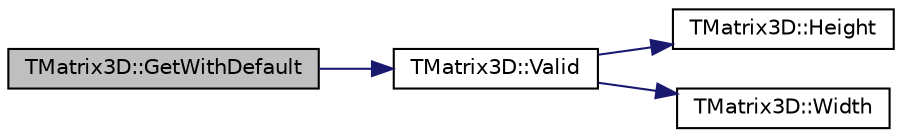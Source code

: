 digraph "TMatrix3D::GetWithDefault"
{
 // LATEX_PDF_SIZE
  edge [fontname="Helvetica",fontsize="10",labelfontname="Helvetica",labelfontsize="10"];
  node [fontname="Helvetica",fontsize="10",shape=record];
  rankdir="LR";
  Node1 [label="TMatrix3D::GetWithDefault",height=0.2,width=0.4,color="black", fillcolor="grey75", style="filled", fontcolor="black",tooltip=" "];
  Node1 -> Node2 [color="midnightblue",fontsize="10",style="solid",fontname="Helvetica"];
  Node2 [label="TMatrix3D::Valid",height=0.2,width=0.4,color="black", fillcolor="white", style="filled",URL="$structTMatrix3D.html#a0fe97f709a882f0439a39fa7cbe26c92",tooltip=" "];
  Node2 -> Node3 [color="midnightblue",fontsize="10",style="solid",fontname="Helvetica"];
  Node3 [label="TMatrix3D::Height",height=0.2,width=0.4,color="black", fillcolor="white", style="filled",URL="$structTMatrix3D.html#a817c4b55612d583c30e097df6ca2f96a",tooltip=" "];
  Node2 -> Node4 [color="midnightblue",fontsize="10",style="solid",fontname="Helvetica"];
  Node4 [label="TMatrix3D::Width",height=0.2,width=0.4,color="black", fillcolor="white", style="filled",URL="$structTMatrix3D.html#aa27eb31b2908a61734939673178bd169",tooltip=" "];
}
